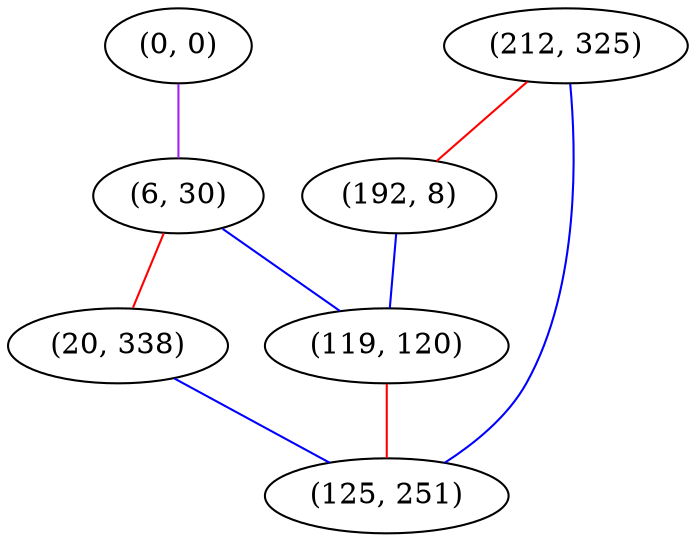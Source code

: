 graph "" {
"(0, 0)";
"(6, 30)";
"(212, 325)";
"(20, 338)";
"(192, 8)";
"(119, 120)";
"(125, 251)";
"(0, 0)" -- "(6, 30)"  [color=purple, key=0, weight=4];
"(6, 30)" -- "(20, 338)"  [color=red, key=0, weight=1];
"(6, 30)" -- "(119, 120)"  [color=blue, key=0, weight=3];
"(212, 325)" -- "(192, 8)"  [color=red, key=0, weight=1];
"(212, 325)" -- "(125, 251)"  [color=blue, key=0, weight=3];
"(20, 338)" -- "(125, 251)"  [color=blue, key=0, weight=3];
"(192, 8)" -- "(119, 120)"  [color=blue, key=0, weight=3];
"(119, 120)" -- "(125, 251)"  [color=red, key=0, weight=1];
}
